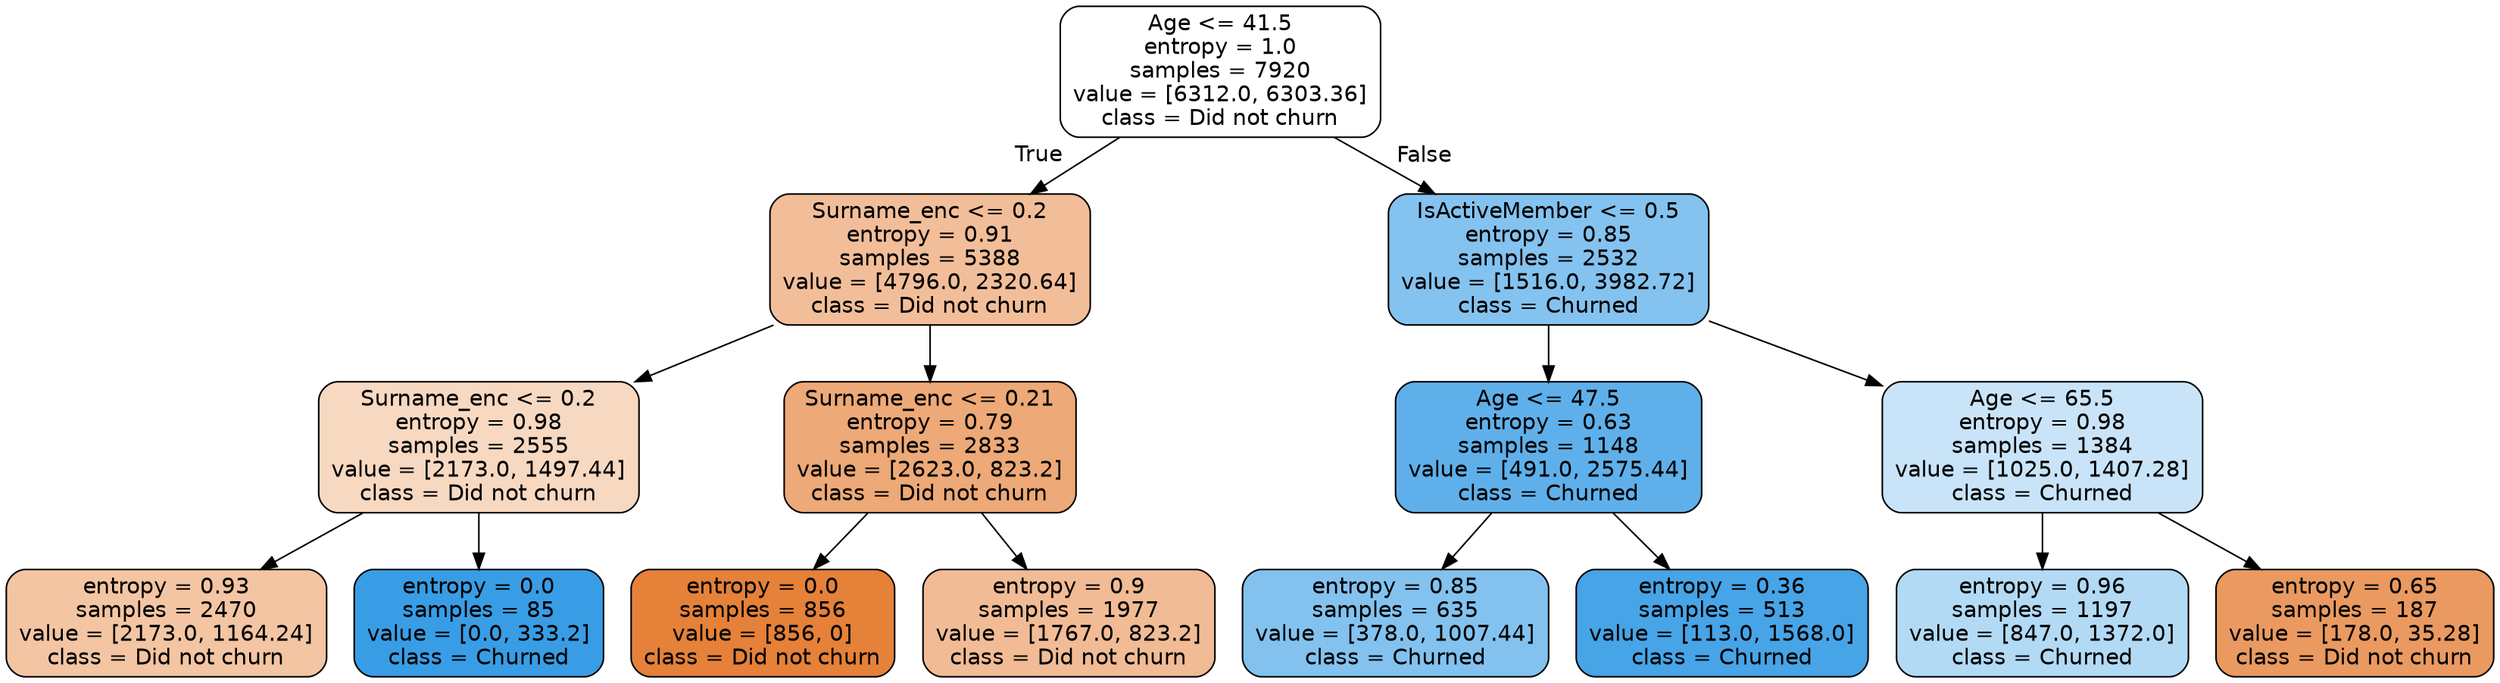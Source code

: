 digraph Tree {
node [shape=box, style="filled, rounded", color="black", fontname=helvetica] ;
edge [fontname=helvetica] ;
0 [label="Age <= 41.5\nentropy = 1.0\nsamples = 7920\nvalue = [6312.0, 6303.36]\nclass = Did not churn", fillcolor="#ffffff"] ;
1 [label="Surname_enc <= 0.2\nentropy = 0.91\nsamples = 5388\nvalue = [4796.0, 2320.64]\nclass = Did not churn", fillcolor="#f2be99"] ;
0 -> 1 [labeldistance=2.5, labelangle=45, headlabel="True"] ;
2 [label="Surname_enc <= 0.2\nentropy = 0.98\nsamples = 2555\nvalue = [2173.0, 1497.44]\nclass = Did not churn", fillcolor="#f7d8c1"] ;
1 -> 2 ;
3 [label="entropy = 0.93\nsamples = 2470\nvalue = [2173.0, 1164.24]\nclass = Did not churn", fillcolor="#f3c5a3"] ;
2 -> 3 ;
4 [label="entropy = 0.0\nsamples = 85\nvalue = [0.0, 333.2]\nclass = Churned", fillcolor="#399de5"] ;
2 -> 4 ;
5 [label="Surname_enc <= 0.21\nentropy = 0.79\nsamples = 2833\nvalue = [2623.0, 823.2]\nclass = Did not churn", fillcolor="#eda977"] ;
1 -> 5 ;
6 [label="entropy = 0.0\nsamples = 856\nvalue = [856, 0]\nclass = Did not churn", fillcolor="#e58139"] ;
5 -> 6 ;
7 [label="entropy = 0.9\nsamples = 1977\nvalue = [1767.0, 823.2]\nclass = Did not churn", fillcolor="#f1bc95"] ;
5 -> 7 ;
8 [label="IsActiveMember <= 0.5\nentropy = 0.85\nsamples = 2532\nvalue = [1516.0, 3982.72]\nclass = Churned", fillcolor="#84c2ef"] ;
0 -> 8 [labeldistance=2.5, labelangle=-45, headlabel="False"] ;
9 [label="Age <= 47.5\nentropy = 0.63\nsamples = 1148\nvalue = [491.0, 2575.44]\nclass = Churned", fillcolor="#5fb0ea"] ;
8 -> 9 ;
10 [label="entropy = 0.85\nsamples = 635\nvalue = [378.0, 1007.44]\nclass = Churned", fillcolor="#83c2ef"] ;
9 -> 10 ;
11 [label="entropy = 0.36\nsamples = 513\nvalue = [113.0, 1568.0]\nclass = Churned", fillcolor="#47a4e7"] ;
9 -> 11 ;
12 [label="Age <= 65.5\nentropy = 0.98\nsamples = 1384\nvalue = [1025.0, 1407.28]\nclass = Churned", fillcolor="#c9e4f8"] ;
8 -> 12 ;
13 [label="entropy = 0.96\nsamples = 1197\nvalue = [847.0, 1372.0]\nclass = Churned", fillcolor="#b3daf5"] ;
12 -> 13 ;
14 [label="entropy = 0.65\nsamples = 187\nvalue = [178.0, 35.28]\nclass = Did not churn", fillcolor="#ea9a60"] ;
12 -> 14 ;
}